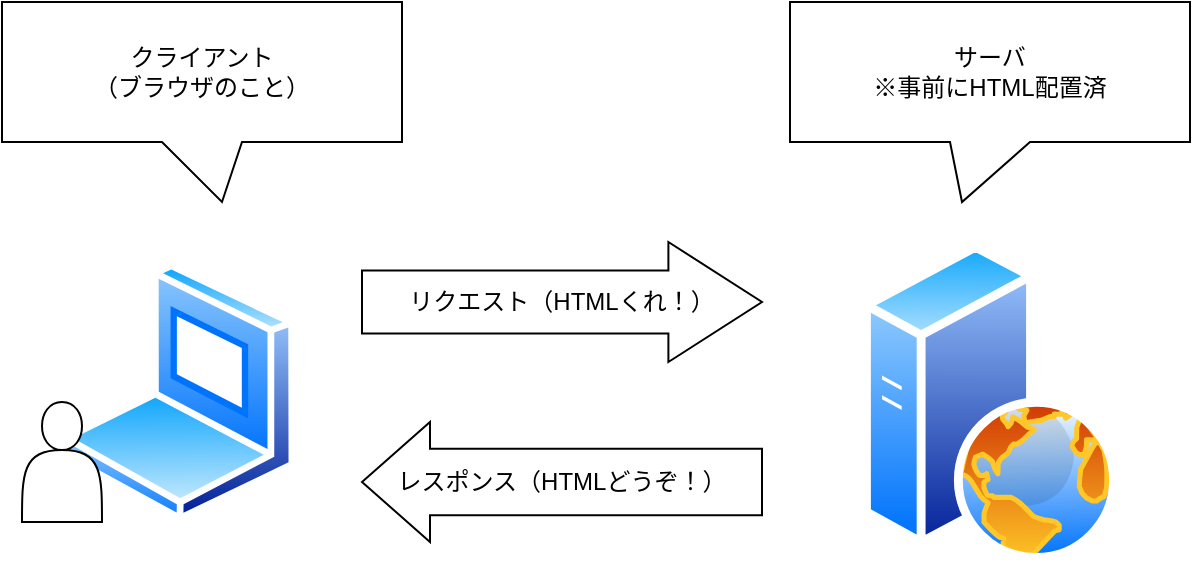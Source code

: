 <mxfile version="24.4.13" type="github">
  <diagram name="ページ1" id="u9FhlerR7HarqtjbujmV">
    <mxGraphModel dx="1002" dy="-600" grid="1" gridSize="10" guides="1" tooltips="1" connect="1" arrows="1" fold="1" page="1" pageScale="1" pageWidth="827" pageHeight="1169" math="0" shadow="0">
      <root>
        <mxCell id="0" />
        <mxCell id="1" parent="0" />
        <mxCell id="1_vCgVCZ_Ejox_SLCRMH-2" value="" style="image;aspect=fixed;perimeter=ellipsePerimeter;html=1;align=center;shadow=0;dashed=0;spacingTop=3;image=img/lib/active_directory/web_server.svg;" vertex="1" parent="1">
          <mxGeometry x="590" y="1320" width="128" height="160" as="geometry" />
        </mxCell>
        <mxCell id="1_vCgVCZ_Ejox_SLCRMH-3" value="" style="image;aspect=fixed;perimeter=ellipsePerimeter;html=1;align=center;shadow=0;dashed=0;spacingTop=3;image=img/lib/active_directory/laptop_client.svg;" vertex="1" parent="1">
          <mxGeometry x="190" y="1330" width="117" height="130" as="geometry" />
        </mxCell>
        <mxCell id="1_vCgVCZ_Ejox_SLCRMH-4" value="リクエスト（HTMLくれ！）" style="shape=singleArrow;whiteSpace=wrap;html=1;arrowWidth=0.527;arrowSize=0.234;" vertex="1" parent="1">
          <mxGeometry x="340" y="1320" width="200" height="60" as="geometry" />
        </mxCell>
        <mxCell id="1_vCgVCZ_Ejox_SLCRMH-5" value="レスポンス（HTMLどうぞ！）" style="shape=singleArrow;direction=west;whiteSpace=wrap;html=1;arrowWidth=0.553;arrowSize=0.17;" vertex="1" parent="1">
          <mxGeometry x="340" y="1410" width="200" height="60" as="geometry" />
        </mxCell>
        <mxCell id="1_vCgVCZ_Ejox_SLCRMH-6" value="" style="shape=actor;whiteSpace=wrap;html=1;" vertex="1" parent="1">
          <mxGeometry x="170" y="1400" width="40" height="60" as="geometry" />
        </mxCell>
        <mxCell id="1_vCgVCZ_Ejox_SLCRMH-10" value="&lt;div&gt;&lt;span style=&quot;background-color: initial;&quot;&gt;クライアント&lt;/span&gt;&lt;/div&gt;&lt;div&gt;&lt;span style=&quot;background-color: initial;&quot;&gt;（ブラウザのこと）&lt;/span&gt;&lt;/div&gt;" style="shape=callout;whiteSpace=wrap;html=1;perimeter=calloutPerimeter;points=[[0,0,0,0,0],[0,0,0,0,35],[0,0,0,0,70],[0,0,0,200,35],[0,0,0,200,70],[0.25,0,0,0,0],[0.5,0,0,0,0],[0.66,1,0,0,3],[0.75,0,0,0,0],[1,0,0,0,0]];base=40;size=30;position=0.4;position2=0.55;" vertex="1" parent="1">
          <mxGeometry x="160" y="1200" width="200" height="100" as="geometry" />
        </mxCell>
        <mxCell id="1_vCgVCZ_Ejox_SLCRMH-12" value="サーバ&lt;div&gt;&lt;span style=&quot;background-color: initial;&quot;&gt;※事前に&lt;/span&gt;&lt;span style=&quot;background-color: initial;&quot;&gt;HTML配置済&lt;/span&gt;&lt;/div&gt;" style="shape=callout;whiteSpace=wrap;html=1;perimeter=calloutPerimeter;points=[[0,0,0,0,0],[0,0,0,0,35],[0,0,0,0,70],[0,0,0,200,35],[0,0,0,200,70],[0.25,0,0,0,0],[0.5,0,0,0,0],[0.66,1,0,0,3],[0.75,0,0,0,0],[1,0,0,0,0]];base=40;size=30;position=0.4;position2=0.43;" vertex="1" parent="1">
          <mxGeometry x="554" y="1200" width="200" height="100" as="geometry" />
        </mxCell>
      </root>
    </mxGraphModel>
  </diagram>
</mxfile>
